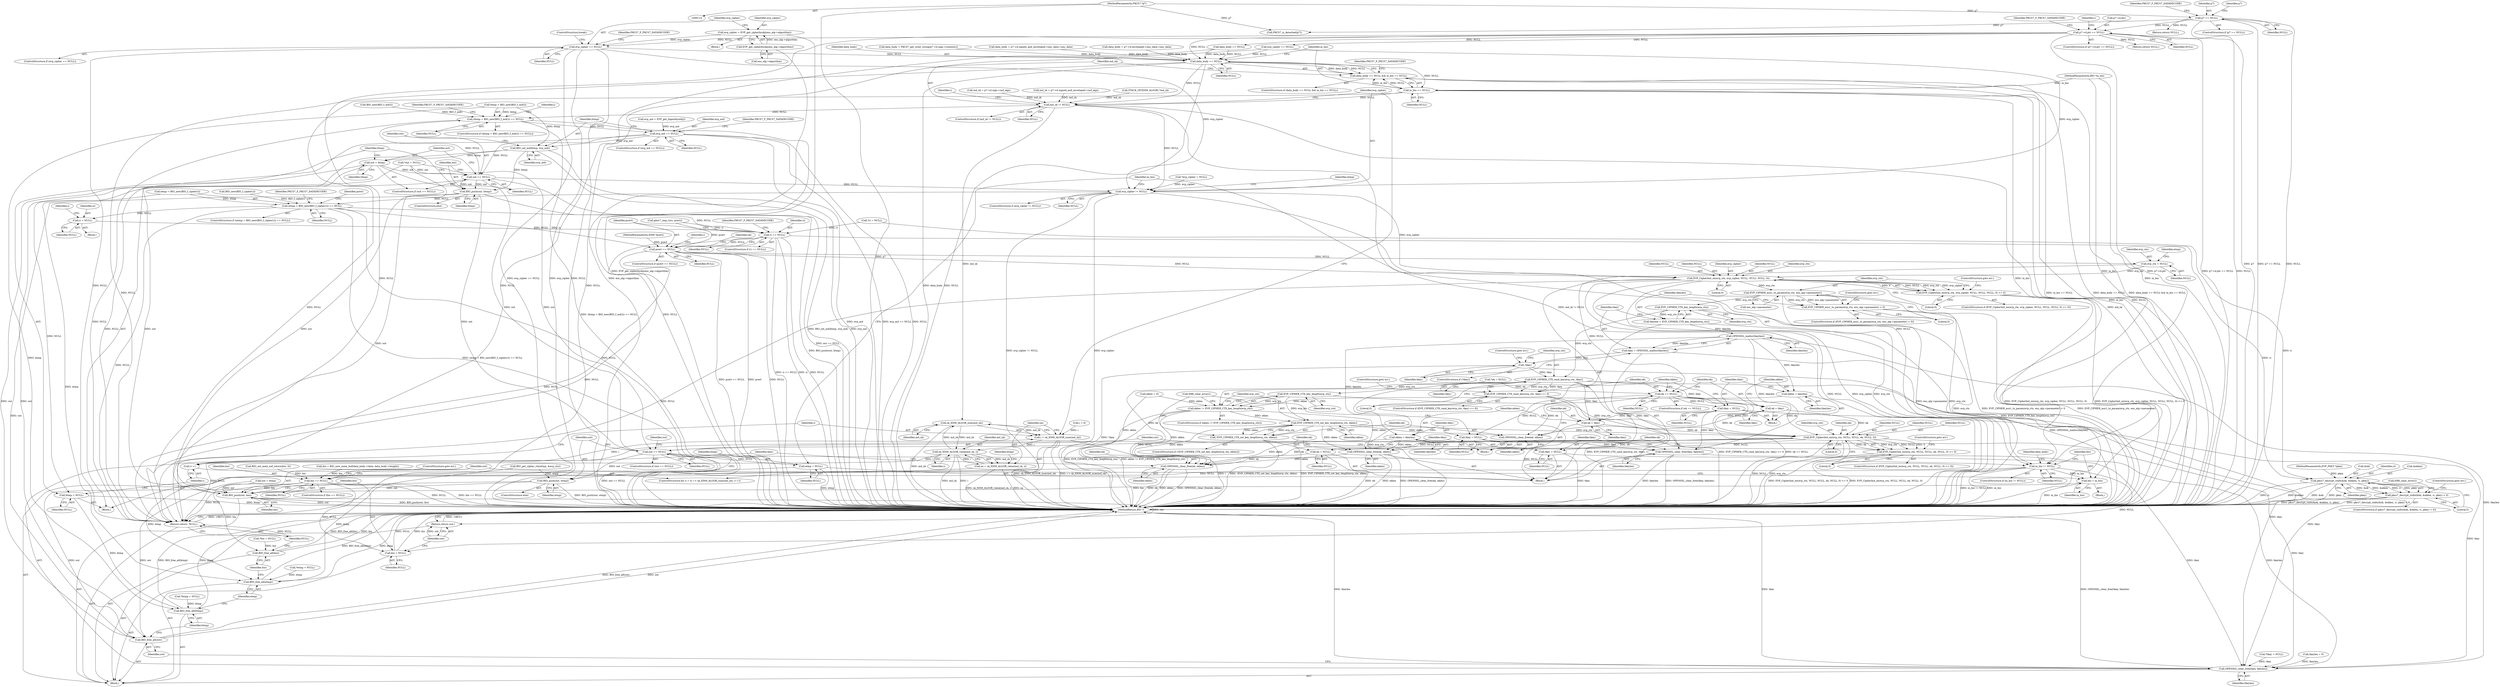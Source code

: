 digraph "0_openssl_59302b600e8d5b77ef144e447bb046fd7ab72686@pointer" {
"1000356" [label="(Call,evp_cipher == NULL)"];
"1000349" [label="(Call,evp_cipher = EVP_get_cipherbyobj(enc_alg->algorithm))"];
"1000351" [label="(Call,EVP_get_cipherbyobj(enc_alg->algorithm))"];
"1000199" [label="(Call,p7->d.ptr == NULL)"];
"1000189" [label="(Call,p7 == NULL)"];
"1000115" [label="(MethodParameterIn,PKCS7 *p7)"];
"1000372" [label="(Call,data_body == NULL)"];
"1000371" [label="(Call,data_body == NULL && in_bio == NULL)"];
"1000375" [label="(Call,in_bio == NULL)"];
"1000384" [label="(Call,md_sk != NULL)"];
"1000394" [label="(Call,sk_X509_ALGOR_num(md_sk))"];
"1000392" [label="(Call,i < sk_X509_ALGOR_num(md_sk))"];
"1000401" [label="(Call,sk_X509_ALGOR_value(md_sk, i))"];
"1000396" [label="(Call,i++)"];
"1000399" [label="(Call,xa = sk_X509_ALGOR_value(md_sk, i))"];
"1000405" [label="(Call,(btmp = BIO_new(BIO_f_md())) == NULL)"];
"1000427" [label="(Call,evp_md == NULL)"];
"1000435" [label="(Call,BIO_set_md(btmp, evp_md))"];
"1000442" [label="(Call,out = btmp)"];
"1000439" [label="(Call,out == NULL)"];
"1000446" [label="(Call,BIO_push(out, btmp))"];
"1000662" [label="(Call,out == NULL)"];
"1000669" [label="(Call,BIO_push(out, etmp))"];
"1000714" [label="(Call,BIO_push(out, bio))"];
"1000720" [label="(Return,return out;)"];
"1000729" [label="(Call,BIO_free_all(out))"];
"1000672" [label="(Call,etmp = NULL)"];
"1000733" [label="(Call,BIO_free_all(etmp))"];
"1000676" [label="(Call,in_bio != NULL)"];
"1000680" [label="(Call,bio = in_bio)"];
"1000710" [label="(Call,bio == NULL)"];
"1000717" [label="(Call,bio = NULL)"];
"1000735" [label="(Call,BIO_free_all(bio))"];
"1000737" [label="(Return,return  NULL;)"];
"1000449" [label="(Call,btmp = NULL)"];
"1000731" [label="(Call,BIO_free_all(btmp))"];
"1000453" [label="(Call,evp_cipher != NULL)"];
"1000458" [label="(Call,(etmp = BIO_new(BIO_f_cipher())) == NULL)"];
"1000494" [label="(Call,ri = NULL)"];
"1000498" [label="(Call,ri == NULL)"];
"1000507" [label="(Call,pcert == NULL)"];
"1000553" [label="(Call,evp_ctx = NULL)"];
"1000562" [label="(Call,EVP_CipherInit_ex(evp_ctx, evp_cipher, NULL, NULL, NULL, 0))"];
"1000561" [label="(Call,EVP_CipherInit_ex(evp_ctx, evp_cipher, NULL, NULL, NULL, 0) <= 0)"];
"1000573" [label="(Call,EVP_CIPHER_asn1_to_param(evp_ctx, enc_alg->parameter))"];
"1000572" [label="(Call,EVP_CIPHER_asn1_to_param(evp_ctx, enc_alg->parameter) < 0)"];
"1000582" [label="(Call,EVP_CIPHER_CTX_key_length(evp_ctx))"];
"1000580" [label="(Call,tkeylen = EVP_CIPHER_CTX_key_length(evp_ctx))"];
"1000586" [label="(Call,OPENSSL_malloc(tkeylen))"];
"1000584" [label="(Call,tkey = OPENSSL_malloc(tkeylen))"];
"1000589" [label="(Call,!tkey)"];
"1000594" [label="(Call,EVP_CIPHER_CTX_rand_key(evp_ctx, tkey))"];
"1000593" [label="(Call,EVP_CIPHER_CTX_rand_key(evp_ctx, tkey) <= 0)"];
"1000604" [label="(Call,ek = tkey)"];
"1000625" [label="(Call,OPENSSL_clear_free(ek, eklen))"];
"1000640" [label="(Call,EVP_CipherInit_ex(evp_ctx, NULL, NULL, ek, NULL, 0))"];
"1000639" [label="(Call,EVP_CipherInit_ex(evp_ctx, NULL, NULL, ek, NULL, 0) <= 0)"];
"1000649" [label="(Call,OPENSSL_clear_free(ek, eklen))"];
"1000723" [label="(Call,OPENSSL_clear_free(ek, eklen))"];
"1000652" [label="(Call,ek = NULL)"];
"1000658" [label="(Call,tkey = NULL)"];
"1000726" [label="(Call,OPENSSL_clear_free(tkey, tkeylen))"];
"1000616" [label="(Call,EVP_CIPHER_CTX_key_length(evp_ctx))"];
"1000614" [label="(Call,eklen != EVP_CIPHER_CTX_key_length(evp_ctx))"];
"1000621" [label="(Call,EVP_CIPHER_CTX_set_key_length(evp_ctx, eklen))"];
"1000620" [label="(Call,!EVP_CIPHER_CTX_set_key_length(evp_ctx, eklen))"];
"1000628" [label="(Call,ek = tkey)"];
"1000655" [label="(Call,OPENSSL_clear_free(tkey, tkeylen))"];
"1000607" [label="(Call,eklen = tkeylen)"];
"1000631" [label="(Call,eklen = tkeylen)"];
"1000600" [label="(Call,ek == NULL)"];
"1000610" [label="(Call,tkey = NULL)"];
"1000634" [label="(Call,tkey = NULL)"];
"1000543" [label="(Call,pkcs7_decrypt_rinfo(&ek, &eklen, ri, pkey))"];
"1000542" [label="(Call,pkcs7_decrypt_rinfo(&ek, &eklen, ri, pkey) < 0)"];
"1000227" [label="(Call,data_body = PKCS7_get_octet_string(p7->d.sign->contents))"];
"1000400" [label="(Identifier,xa)"];
"1000177" [label="(Call,*tkey = NULL)"];
"1000629" [label="(Identifier,ek)"];
"1000438" [label="(ControlStructure,if (out == NULL))"];
"1000385" [label="(Identifier,md_sk)"];
"1000388" [label="(ControlStructure,for (i = 0; i < sk_X509_ALGOR_num(md_sk); i++))"];
"1000660" [label="(Identifier,NULL)"];
"1000657" [label="(Identifier,tkeylen)"];
"1000279" [label="(Call,data_body = p7->d.signed_and_enveloped->enc_data->enc_data)"];
"1000443" [label="(Identifier,out)"];
"1000668" [label="(ControlStructure,else)"];
"1000645" [label="(Identifier,NULL)"];
"1000651" [label="(Identifier,eklen)"];
"1000573" [label="(Call,EVP_CIPHER_asn1_to_param(evp_ctx, enc_alg->parameter))"];
"1000507" [label="(Call,pcert == NULL)"];
"1000600" [label="(Call,ek == NULL)"];
"1000597" [label="(Literal,0)"];
"1000463" [label="(Identifier,NULL)"];
"1000706" [label="(Call,BIO_set_mem_eof_return(bio, 0))"];
"1000118" [label="(MethodParameterIn,X509 *pcert)"];
"1000727" [label="(Identifier,tkey)"];
"1000623" [label="(Identifier,eklen)"];
"1000544" [label="(Call,&ek)"];
"1000406" [label="(Call,btmp = BIO_new(BIO_f_md()))"];
"1000458" [label="(Call,(etmp = BIO_new(BIO_f_cipher())) == NULL)"];
"1000663" [label="(Identifier,out)"];
"1000399" [label="(Call,xa = sk_X509_ALGOR_value(md_sk, i))"];
"1000642" [label="(Identifier,NULL)"];
"1000386" [label="(Identifier,NULL)"];
"1000552" [label="(Call,ERR_clear_error())"];
"1000731" [label="(Call,BIO_free_all(btmp))"];
"1000503" [label="(Identifier,PKCS7_F_PKCS7_DATADECODE)"];
"1000357" [label="(Identifier,evp_cipher)"];
"1000567" [label="(Identifier,NULL)"];
"1000630" [label="(Identifier,tkey)"];
"1000738" [label="(Identifier,NULL)"];
"1000250" [label="(Call,md_sk = p7->d.sign->md_algs)"];
"1000417" [label="(Identifier,j)"];
"1000604" [label="(Call,ek = tkey)"];
"1000442" [label="(Call,out = btmp)"];
"1000127" [label="(Call,*btmp = NULL)"];
"1000609" [label="(Identifier,tkeylen)"];
"1000615" [label="(Identifier,eklen)"];
"1000364" [label="(ControlStructure,break;)"];
"1000739" [label="(MethodReturn,BIO *)"];
"1000710" [label="(Call,bio == NULL)"];
"1000498" [label="(Call,ri == NULL)"];
"1000428" [label="(Identifier,evp_md)"];
"1000213" [label="(Identifier,i)"];
"1000375" [label="(Call,in_bio == NULL)"];
"1000675" [label="(ControlStructure,if (in_bio != NULL))"];
"1000405" [label="(Call,(btmp = BIO_new(BIO_f_md())) == NULL)"];
"1000135" [label="(Call,*bio = NULL)"];
"1000548" [label="(Identifier,ri)"];
"1000432" [label="(Identifier,PKCS7_F_PKCS7_DATADECODE)"];
"1000676" [label="(Call,in_bio != NULL)"];
"1000553" [label="(Call,evp_ctx = NULL)"];
"1000736" [label="(Identifier,bio)"];
"1000371" [label="(Call,data_body == NULL && in_bio == NULL)"];
"1000497" [label="(ControlStructure,if (ri == NULL))"];
"1000624" [label="(Block,)"];
"1000456" [label="(Block,)"];
"1000450" [label="(Identifier,btmp)"];
"1000691" [label="(Call,bio = BIO_new_mem_buf(data_body->data, data_body->length))"];
"1000225" [label="(Block,)"];
"1000308" [label="(Call,evp_cipher == NULL)"];
"1000355" [label="(ControlStructure,if (evp_cipher == NULL))"];
"1000188" [label="(ControlStructure,if (p7 == NULL))"];
"1000426" [label="(ControlStructure,if (evp_md == NULL))"];
"1000664" [label="(Identifier,NULL)"];
"1000404" [label="(ControlStructure,if ((btmp = BIO_new(BIO_f_md())) == NULL))"];
"1000470" [label="(Identifier,pcert)"];
"1000506" [label="(ControlStructure,if (pcert == NULL))"];
"1000131" [label="(Call,*etmp = NULL)"];
"1000270" [label="(Call,md_sk = p7->d.signed_and_enveloped->md_algs)"];
"1000594" [label="(Call,EVP_CIPHER_CTX_rand_key(evp_ctx, tkey))"];
"1000628" [label="(Call,ek = tkey)"];
"1000181" [label="(Call,eklen = 0)"];
"1000199" [label="(Call,p7->d.ptr == NULL)"];
"1000185" [label="(Call,tkeylen = 0)"];
"1000662" [label="(Call,out == NULL)"];
"1000460" [label="(Identifier,etmp)"];
"1000560" [label="(ControlStructure,if (EVP_CipherInit_ex(evp_ctx, evp_cipher, NULL, NULL, NULL, 0) <= 0))"];
"1000570" [label="(ControlStructure,goto err;)"];
"1000361" [label="(Identifier,PKCS7_F_PKCS7_DATADECODE)"];
"1000173" [label="(Call,*ek = NULL)"];
"1000679" [label="(Block,)"];
"1000732" [label="(Identifier,btmp)"];
"1000734" [label="(Identifier,etmp)"];
"1000681" [label="(Identifier,bio)"];
"1000194" [label="(Identifier,PKCS7_F_PKCS7_DATADECODE)"];
"1000496" [label="(Identifier,NULL)"];
"1000564" [label="(Identifier,evp_cipher)"];
"1000669" [label="(Call,BIO_push(out, etmp))"];
"1000596" [label="(Identifier,tkey)"];
"1000649" [label="(Call,OPENSSL_clear_free(ek, eklen))"];
"1000682" [label="(Identifier,in_bio)"];
"1000541" [label="(ControlStructure,if (pkcs7_decrypt_rinfo(&ek, &eklen, ri, pkey) < 0))"];
"1000678" [label="(Identifier,NULL)"];
"1000671" [label="(Identifier,etmp)"];
"1000592" [label="(ControlStructure,if (EVP_CIPHER_CTX_rand_key(evp_ctx, tkey) <= 0))"];
"1000542" [label="(Call,pkcs7_decrypt_rinfo(&ek, &eklen, ri, pkey) < 0)"];
"1000123" [label="(Call,*out = NULL)"];
"1000568" [label="(Literal,0)"];
"1000115" [label="(MethodParameterIn,PKCS7 *p7)"];
"1000513" [label="(Identifier,i)"];
"1000565" [label="(Identifier,NULL)"];
"1000625" [label="(Call,OPENSSL_clear_free(ek, eklen))"];
"1000726" [label="(Call,OPENSSL_clear_free(tkey, tkeylen))"];
"1000119" [label="(Block,)"];
"1000632" [label="(Identifier,eklen)"];
"1000429" [label="(Identifier,NULL)"];
"1000439" [label="(Call,out == NULL)"];
"1000198" [label="(ControlStructure,if (p7->d.ptr == NULL))"];
"1000191" [label="(Identifier,NULL)"];
"1000677" [label="(Identifier,in_bio)"];
"1000595" [label="(Identifier,evp_ctx)"];
"1000157" [label="(Call,STACK_OF(X509_ALGOR) *md_sk)"];
"1000392" [label="(Call,i < sk_X509_ALGOR_num(md_sk))"];
"1000554" [label="(Identifier,evp_ctx)"];
"1000659" [label="(Identifier,tkey)"];
"1000410" [label="(Identifier,NULL)"];
"1000500" [label="(Identifier,NULL)"];
"1000588" [label="(ControlStructure,if (!tkey))"];
"1000715" [label="(Identifier,out)"];
"1000550" [label="(Literal,0)"];
"1000672" [label="(Call,etmp = NULL)"];
"1000117" [label="(MethodParameterIn,BIO *in_bio)"];
"1000571" [label="(ControlStructure,if (EVP_CIPHER_asn1_to_param(evp_ctx, enc_alg->parameter) < 0))"];
"1000189" [label="(Call,p7 == NULL)"];
"1000376" [label="(Identifier,in_bio)"];
"1000555" [label="(Identifier,NULL)"];
"1000384" [label="(Call,md_sk != NULL)"];
"1000579" [label="(ControlStructure,goto err;)"];
"1000721" [label="(Identifier,out)"];
"1000352" [label="(Call,enc_alg->algorithm)"];
"1000242" [label="(Call,data_body == NULL)"];
"1000446" [label="(Call,BIO_push(out, btmp))"];
"1000733" [label="(Call,BIO_free_all(etmp))"];
"1000437" [label="(Identifier,evp_md)"];
"1000635" [label="(Identifier,tkey)"];
"1000350" [label="(Identifier,evp_cipher)"];
"1000656" [label="(Identifier,tkey)"];
"1000713" [label="(ControlStructure,goto err;)"];
"1000543" [label="(Call,pkcs7_decrypt_rinfo(&ek, &eklen, ri, pkey))"];
"1000396" [label="(Call,i++)"];
"1000561" [label="(Call,EVP_CipherInit_ex(evp_ctx, evp_cipher, NULL, NULL, NULL, 0) <= 0)"];
"1000448" [label="(Identifier,btmp)"];
"1000549" [label="(Identifier,pkey)"];
"1000427" [label="(Call,evp_md == NULL)"];
"1000393" [label="(Identifier,i)"];
"1000444" [label="(Identifier,btmp)"];
"1000451" [label="(Identifier,NULL)"];
"1000586" [label="(Call,OPENSSL_malloc(tkeylen))"];
"1000643" [label="(Identifier,NULL)"];
"1000582" [label="(Call,EVP_CIPHER_CTX_key_length(evp_ctx))"];
"1000634" [label="(Call,tkey = NULL)"];
"1000655" [label="(Call,OPENSSL_clear_free(tkey, tkeylen))"];
"1000459" [label="(Call,etmp = BIO_new(BIO_f_cipher()))"];
"1000169" [label="(Call,*ri = NULL)"];
"1000737" [label="(Return,return  NULL;)"];
"1000190" [label="(Identifier,p7)"];
"1000718" [label="(Identifier,bio)"];
"1000452" [label="(ControlStructure,if (evp_cipher != NULL))"];
"1000440" [label="(Identifier,out)"];
"1000613" [label="(ControlStructure,if (eklen != EVP_CIPHER_CTX_key_length(evp_ctx)))"];
"1000455" [label="(Identifier,NULL)"];
"1000636" [label="(Identifier,NULL)"];
"1000709" [label="(ControlStructure,if (bio == NULL))"];
"1000461" [label="(Call,BIO_new(BIO_f_cipher()))"];
"1000719" [label="(Identifier,NULL)"];
"1000499" [label="(Identifier,ri)"];
"1000585" [label="(Identifier,tkey)"];
"1000626" [label="(Identifier,ek)"];
"1000641" [label="(Identifier,evp_ctx)"];
"1000200" [label="(Call,p7->d.ptr)"];
"1000627" [label="(Identifier,eklen)"];
"1000435" [label="(Call,BIO_set_md(btmp, evp_md))"];
"1000383" [label="(ControlStructure,if (md_sk != NULL))"];
"1000730" [label="(Identifier,out)"];
"1000711" [label="(Identifier,bio)"];
"1000583" [label="(Identifier,evp_ctx)"];
"1000728" [label="(Identifier,tkeylen)"];
"1000380" [label="(Identifier,PKCS7_F_PKCS7_DATADECODE)"];
"1000569" [label="(Literal,0)"];
"1000638" [label="(ControlStructure,if (EVP_CipherInit_ex(evp_ctx, NULL, NULL, ek, NULL, 0) <= 0))"];
"1000557" [label="(Identifier,etmp)"];
"1000447" [label="(Identifier,out)"];
"1000612" [label="(Identifier,NULL)"];
"1000644" [label="(Identifier,ek)"];
"1000377" [label="(Identifier,NULL)"];
"1000647" [label="(Literal,0)"];
"1000441" [label="(Identifier,NULL)"];
"1000240" [label="(Call,PKCS7_is_detached(p7))"];
"1000606" [label="(Identifier,tkey)"];
"1000620" [label="(Call,!EVP_CIPHER_CTX_set_key_length(evp_ctx, eklen))"];
"1000587" [label="(Identifier,tkeylen)"];
"1000374" [label="(Identifier,NULL)"];
"1000666" [label="(Identifier,out)"];
"1000658" [label="(Call,tkey = NULL)"];
"1000407" [label="(Identifier,btmp)"];
"1000614" [label="(Call,eklen != EVP_CIPHER_CTX_key_length(evp_ctx))"];
"1000546" [label="(Call,&eklen)"];
"1000351" [label="(Call,EVP_get_cipherbyobj(enc_alg->algorithm))"];
"1000650" [label="(Identifier,ek)"];
"1000619" [label="(ControlStructure,if (!EVP_CIPHER_CTX_set_key_length(evp_ctx, eklen)))"];
"1000639" [label="(Call,EVP_CipherInit_ex(evp_ctx, NULL, NULL, ek, NULL, 0) <= 0)"];
"1000494" [label="(Call,ri = NULL)"];
"1000490" [label="(Call,pkcs7_cmp_ri(ri, pcert))"];
"1000654" [label="(Identifier,NULL)"];
"1000196" [label="(Return,return NULL;)"];
"1000607" [label="(Call,eklen = tkeylen)"];
"1000349" [label="(Call,evp_cipher = EVP_get_cipherbyobj(enc_alg->algorithm))"];
"1000661" [label="(ControlStructure,if (out == NULL))"];
"1000445" [label="(ControlStructure,else)"];
"1000545" [label="(Identifier,ek)"];
"1000665" [label="(Call,out = etmp)"];
"1000574" [label="(Identifier,evp_ctx)"];
"1000617" [label="(Identifier,evp_ctx)"];
"1000401" [label="(Call,sk_X509_ALGOR_value(md_sk, i))"];
"1000495" [label="(Identifier,ri)"];
"1000572" [label="(Call,EVP_CIPHER_asn1_to_param(evp_ctx, enc_alg->parameter) < 0)"];
"1000725" [label="(Identifier,eklen)"];
"1000633" [label="(Identifier,tkeylen)"];
"1000394" [label="(Call,sk_X509_ALGOR_num(md_sk))"];
"1000562" [label="(Call,EVP_CipherInit_ex(evp_ctx, evp_cipher, NULL, NULL, NULL, 0))"];
"1000563" [label="(Identifier,evp_ctx)"];
"1000602" [label="(Identifier,NULL)"];
"1000449" [label="(Call,btmp = NULL)"];
"1000590" [label="(Identifier,tkey)"];
"1000591" [label="(ControlStructure,goto err;)"];
"1000603" [label="(Block,)"];
"1000605" [label="(Identifier,ek)"];
"1000338" [label="(Call,data_body = p7->d.enveloped->enc_data->enc_data)"];
"1000580" [label="(Call,tkeylen = EVP_CIPHER_CTX_key_length(evp_ctx))"];
"1000610" [label="(Call,tkey = NULL)"];
"1000646" [label="(Literal,0)"];
"1000653" [label="(Identifier,ek)"];
"1000575" [label="(Call,enc_alg->parameter)"];
"1000598" [label="(ControlStructure,goto err;)"];
"1000599" [label="(ControlStructure,if (ek == NULL))"];
"1000372" [label="(Call,data_body == NULL)"];
"1000670" [label="(Identifier,out)"];
"1000589" [label="(Call,!tkey)"];
"1000584" [label="(Call,tkey = OPENSSL_malloc(tkeylen))"];
"1000454" [label="(Identifier,evp_cipher)"];
"1000436" [label="(Identifier,btmp)"];
"1000389" [label="(Call,i = 0)"];
"1000608" [label="(Identifier,eklen)"];
"1000210" [label="(Return,return NULL;)"];
"1000724" [label="(Identifier,ek)"];
"1000509" [label="(Identifier,NULL)"];
"1000390" [label="(Identifier,i)"];
"1000581" [label="(Identifier,tkeylen)"];
"1000714" [label="(Call,BIO_push(out, bio))"];
"1000648" [label="(ControlStructure,goto err;)"];
"1000712" [label="(Identifier,NULL)"];
"1000723" [label="(Call,OPENSSL_clear_free(ek, eklen))"];
"1000640" [label="(Call,EVP_CipherInit_ex(evp_ctx, NULL, NULL, ek, NULL, 0))"];
"1000578" [label="(Literal,0)"];
"1000622" [label="(Identifier,evp_ctx)"];
"1000508" [label="(Identifier,pcert)"];
"1000453" [label="(Call,evp_cipher != NULL)"];
"1000145" [label="(Call,*evp_cipher = NULL)"];
"1000408" [label="(Call,BIO_new(BIO_f_md()))"];
"1000395" [label="(Identifier,md_sk)"];
"1000397" [label="(Identifier,i)"];
"1000457" [label="(ControlStructure,if ((etmp = BIO_new(BIO_f_cipher())) == NULL))"];
"1000205" [label="(Identifier,NULL)"];
"1000402" [label="(Identifier,md_sk)"];
"1000601" [label="(Identifier,ek)"];
"1000680" [label="(Call,bio = in_bio)"];
"1000735" [label="(Call,BIO_free_all(bio))"];
"1000566" [label="(Identifier,NULL)"];
"1000621" [label="(Call,EVP_CIPHER_CTX_set_key_length(evp_ctx, eklen))"];
"1000466" [label="(Identifier,PKCS7_F_PKCS7_DATADECODE)"];
"1000674" [label="(Identifier,NULL)"];
"1000370" [label="(ControlStructure,if (data_body == NULL && in_bio == NULL))"];
"1000593" [label="(Call,EVP_CIPHER_CTX_rand_key(evp_ctx, tkey) <= 0)"];
"1000413" [label="(Identifier,PKCS7_F_PKCS7_DATADECODE)"];
"1000611" [label="(Identifier,tkey)"];
"1000716" [label="(Identifier,bio)"];
"1000356" [label="(Call,evp_cipher == NULL)"];
"1000358" [label="(Identifier,NULL)"];
"1000717" [label="(Call,bio = NULL)"];
"1000616" [label="(Call,EVP_CIPHER_CTX_key_length(evp_ctx))"];
"1000373" [label="(Identifier,data_body)"];
"1000482" [label="(Block,)"];
"1000551" [label="(ControlStructure,goto err;)"];
"1000116" [label="(MethodParameterIn,EVP_PKEY *pkey)"];
"1000556" [label="(Call,BIO_get_cipher_ctx(etmp, &evp_ctx))"];
"1000631" [label="(Call,eklen = tkeylen)"];
"1000398" [label="(Block,)"];
"1000720" [label="(Return,return out;)"];
"1000422" [label="(Call,evp_md = EVP_get_digestbynid(j))"];
"1000208" [label="(Identifier,PKCS7_F_PKCS7_DATADECODE)"];
"1000673" [label="(Identifier,etmp)"];
"1000688" [label="(Identifier,data_body)"];
"1000202" [label="(Identifier,p7)"];
"1000481" [label="(Identifier,i)"];
"1000637" [label="(Call,ERR_clear_error())"];
"1000652" [label="(Call,ek = NULL)"];
"1000403" [label="(Identifier,i)"];
"1000729" [label="(Call,BIO_free_all(out))"];
"1000356" -> "1000355"  [label="AST: "];
"1000356" -> "1000358"  [label="CFG: "];
"1000357" -> "1000356"  [label="AST: "];
"1000358" -> "1000356"  [label="AST: "];
"1000361" -> "1000356"  [label="CFG: "];
"1000364" -> "1000356"  [label="CFG: "];
"1000356" -> "1000739"  [label="DDG: evp_cipher == NULL"];
"1000356" -> "1000739"  [label="DDG: evp_cipher"];
"1000356" -> "1000739"  [label="DDG: NULL"];
"1000349" -> "1000356"  [label="DDG: evp_cipher"];
"1000199" -> "1000356"  [label="DDG: NULL"];
"1000356" -> "1000372"  [label="DDG: NULL"];
"1000356" -> "1000453"  [label="DDG: evp_cipher"];
"1000356" -> "1000737"  [label="DDG: NULL"];
"1000349" -> "1000225"  [label="AST: "];
"1000349" -> "1000351"  [label="CFG: "];
"1000350" -> "1000349"  [label="AST: "];
"1000351" -> "1000349"  [label="AST: "];
"1000357" -> "1000349"  [label="CFG: "];
"1000349" -> "1000739"  [label="DDG: EVP_get_cipherbyobj(enc_alg->algorithm)"];
"1000351" -> "1000349"  [label="DDG: enc_alg->algorithm"];
"1000351" -> "1000352"  [label="CFG: "];
"1000352" -> "1000351"  [label="AST: "];
"1000351" -> "1000739"  [label="DDG: enc_alg->algorithm"];
"1000199" -> "1000198"  [label="AST: "];
"1000199" -> "1000205"  [label="CFG: "];
"1000200" -> "1000199"  [label="AST: "];
"1000205" -> "1000199"  [label="AST: "];
"1000208" -> "1000199"  [label="CFG: "];
"1000213" -> "1000199"  [label="CFG: "];
"1000199" -> "1000739"  [label="DDG: p7->d.ptr"];
"1000199" -> "1000739"  [label="DDG: p7->d.ptr == NULL"];
"1000199" -> "1000739"  [label="DDG: NULL"];
"1000189" -> "1000199"  [label="DDG: NULL"];
"1000199" -> "1000210"  [label="DDG: NULL"];
"1000199" -> "1000242"  [label="DDG: NULL"];
"1000199" -> "1000308"  [label="DDG: NULL"];
"1000199" -> "1000372"  [label="DDG: NULL"];
"1000199" -> "1000737"  [label="DDG: NULL"];
"1000189" -> "1000188"  [label="AST: "];
"1000189" -> "1000191"  [label="CFG: "];
"1000190" -> "1000189"  [label="AST: "];
"1000191" -> "1000189"  [label="AST: "];
"1000194" -> "1000189"  [label="CFG: "];
"1000202" -> "1000189"  [label="CFG: "];
"1000189" -> "1000739"  [label="DDG: p7"];
"1000189" -> "1000739"  [label="DDG: p7 == NULL"];
"1000189" -> "1000739"  [label="DDG: NULL"];
"1000115" -> "1000189"  [label="DDG: p7"];
"1000189" -> "1000196"  [label="DDG: NULL"];
"1000189" -> "1000240"  [label="DDG: p7"];
"1000115" -> "1000114"  [label="AST: "];
"1000115" -> "1000739"  [label="DDG: p7"];
"1000115" -> "1000240"  [label="DDG: p7"];
"1000372" -> "1000371"  [label="AST: "];
"1000372" -> "1000374"  [label="CFG: "];
"1000373" -> "1000372"  [label="AST: "];
"1000374" -> "1000372"  [label="AST: "];
"1000376" -> "1000372"  [label="CFG: "];
"1000371" -> "1000372"  [label="CFG: "];
"1000372" -> "1000739"  [label="DDG: data_body"];
"1000372" -> "1000739"  [label="DDG: NULL"];
"1000372" -> "1000371"  [label="DDG: data_body"];
"1000372" -> "1000371"  [label="DDG: NULL"];
"1000338" -> "1000372"  [label="DDG: data_body"];
"1000279" -> "1000372"  [label="DDG: data_body"];
"1000227" -> "1000372"  [label="DDG: data_body"];
"1000242" -> "1000372"  [label="DDG: data_body"];
"1000242" -> "1000372"  [label="DDG: NULL"];
"1000308" -> "1000372"  [label="DDG: NULL"];
"1000372" -> "1000375"  [label="DDG: NULL"];
"1000372" -> "1000384"  [label="DDG: NULL"];
"1000372" -> "1000737"  [label="DDG: NULL"];
"1000371" -> "1000370"  [label="AST: "];
"1000371" -> "1000375"  [label="CFG: "];
"1000375" -> "1000371"  [label="AST: "];
"1000380" -> "1000371"  [label="CFG: "];
"1000385" -> "1000371"  [label="CFG: "];
"1000371" -> "1000739"  [label="DDG: in_bio == NULL"];
"1000371" -> "1000739"  [label="DDG: data_body == NULL"];
"1000371" -> "1000739"  [label="DDG: data_body == NULL && in_bio == NULL"];
"1000375" -> "1000371"  [label="DDG: in_bio"];
"1000375" -> "1000371"  [label="DDG: NULL"];
"1000375" -> "1000377"  [label="CFG: "];
"1000376" -> "1000375"  [label="AST: "];
"1000377" -> "1000375"  [label="AST: "];
"1000375" -> "1000739"  [label="DDG: in_bio"];
"1000375" -> "1000739"  [label="DDG: NULL"];
"1000117" -> "1000375"  [label="DDG: in_bio"];
"1000375" -> "1000384"  [label="DDG: NULL"];
"1000375" -> "1000676"  [label="DDG: in_bio"];
"1000375" -> "1000737"  [label="DDG: NULL"];
"1000384" -> "1000383"  [label="AST: "];
"1000384" -> "1000386"  [label="CFG: "];
"1000385" -> "1000384"  [label="AST: "];
"1000386" -> "1000384"  [label="AST: "];
"1000390" -> "1000384"  [label="CFG: "];
"1000454" -> "1000384"  [label="CFG: "];
"1000384" -> "1000739"  [label="DDG: md_sk != NULL"];
"1000384" -> "1000739"  [label="DDG: md_sk"];
"1000250" -> "1000384"  [label="DDG: md_sk"];
"1000157" -> "1000384"  [label="DDG: md_sk"];
"1000270" -> "1000384"  [label="DDG: md_sk"];
"1000384" -> "1000394"  [label="DDG: md_sk"];
"1000384" -> "1000405"  [label="DDG: NULL"];
"1000384" -> "1000453"  [label="DDG: NULL"];
"1000394" -> "1000392"  [label="AST: "];
"1000394" -> "1000395"  [label="CFG: "];
"1000395" -> "1000394"  [label="AST: "];
"1000392" -> "1000394"  [label="CFG: "];
"1000394" -> "1000739"  [label="DDG: md_sk"];
"1000394" -> "1000392"  [label="DDG: md_sk"];
"1000401" -> "1000394"  [label="DDG: md_sk"];
"1000394" -> "1000401"  [label="DDG: md_sk"];
"1000392" -> "1000388"  [label="AST: "];
"1000393" -> "1000392"  [label="AST: "];
"1000400" -> "1000392"  [label="CFG: "];
"1000454" -> "1000392"  [label="CFG: "];
"1000392" -> "1000739"  [label="DDG: sk_X509_ALGOR_num(md_sk)"];
"1000392" -> "1000739"  [label="DDG: i < sk_X509_ALGOR_num(md_sk)"];
"1000392" -> "1000739"  [label="DDG: i"];
"1000396" -> "1000392"  [label="DDG: i"];
"1000389" -> "1000392"  [label="DDG: i"];
"1000392" -> "1000401"  [label="DDG: i"];
"1000401" -> "1000399"  [label="AST: "];
"1000401" -> "1000403"  [label="CFG: "];
"1000402" -> "1000401"  [label="AST: "];
"1000403" -> "1000401"  [label="AST: "];
"1000399" -> "1000401"  [label="CFG: "];
"1000401" -> "1000739"  [label="DDG: md_sk"];
"1000401" -> "1000739"  [label="DDG: i"];
"1000401" -> "1000396"  [label="DDG: i"];
"1000401" -> "1000399"  [label="DDG: md_sk"];
"1000401" -> "1000399"  [label="DDG: i"];
"1000396" -> "1000388"  [label="AST: "];
"1000396" -> "1000397"  [label="CFG: "];
"1000397" -> "1000396"  [label="AST: "];
"1000393" -> "1000396"  [label="CFG: "];
"1000399" -> "1000398"  [label="AST: "];
"1000400" -> "1000399"  [label="AST: "];
"1000407" -> "1000399"  [label="CFG: "];
"1000399" -> "1000739"  [label="DDG: sk_X509_ALGOR_value(md_sk, i)"];
"1000399" -> "1000739"  [label="DDG: xa"];
"1000405" -> "1000404"  [label="AST: "];
"1000405" -> "1000410"  [label="CFG: "];
"1000406" -> "1000405"  [label="AST: "];
"1000410" -> "1000405"  [label="AST: "];
"1000413" -> "1000405"  [label="CFG: "];
"1000417" -> "1000405"  [label="CFG: "];
"1000405" -> "1000739"  [label="DDG: (btmp = BIO_new(BIO_f_md())) == NULL"];
"1000405" -> "1000739"  [label="DDG: NULL"];
"1000406" -> "1000405"  [label="DDG: btmp"];
"1000408" -> "1000405"  [label="DDG: BIO_f_md()"];
"1000439" -> "1000405"  [label="DDG: NULL"];
"1000405" -> "1000427"  [label="DDG: NULL"];
"1000405" -> "1000737"  [label="DDG: NULL"];
"1000427" -> "1000426"  [label="AST: "];
"1000427" -> "1000429"  [label="CFG: "];
"1000428" -> "1000427"  [label="AST: "];
"1000429" -> "1000427"  [label="AST: "];
"1000432" -> "1000427"  [label="CFG: "];
"1000436" -> "1000427"  [label="CFG: "];
"1000427" -> "1000739"  [label="DDG: evp_md"];
"1000427" -> "1000739"  [label="DDG: evp_md == NULL"];
"1000427" -> "1000739"  [label="DDG: NULL"];
"1000422" -> "1000427"  [label="DDG: evp_md"];
"1000427" -> "1000435"  [label="DDG: evp_md"];
"1000427" -> "1000439"  [label="DDG: NULL"];
"1000427" -> "1000737"  [label="DDG: NULL"];
"1000435" -> "1000398"  [label="AST: "];
"1000435" -> "1000437"  [label="CFG: "];
"1000436" -> "1000435"  [label="AST: "];
"1000437" -> "1000435"  [label="AST: "];
"1000440" -> "1000435"  [label="CFG: "];
"1000435" -> "1000739"  [label="DDG: evp_md"];
"1000435" -> "1000739"  [label="DDG: BIO_set_md(btmp, evp_md)"];
"1000406" -> "1000435"  [label="DDG: btmp"];
"1000435" -> "1000442"  [label="DDG: btmp"];
"1000435" -> "1000446"  [label="DDG: btmp"];
"1000442" -> "1000438"  [label="AST: "];
"1000442" -> "1000444"  [label="CFG: "];
"1000443" -> "1000442"  [label="AST: "];
"1000444" -> "1000442"  [label="AST: "];
"1000450" -> "1000442"  [label="CFG: "];
"1000442" -> "1000439"  [label="DDG: out"];
"1000442" -> "1000662"  [label="DDG: out"];
"1000442" -> "1000714"  [label="DDG: out"];
"1000442" -> "1000729"  [label="DDG: out"];
"1000439" -> "1000438"  [label="AST: "];
"1000439" -> "1000441"  [label="CFG: "];
"1000440" -> "1000439"  [label="AST: "];
"1000441" -> "1000439"  [label="AST: "];
"1000443" -> "1000439"  [label="CFG: "];
"1000447" -> "1000439"  [label="CFG: "];
"1000439" -> "1000739"  [label="DDG: out == NULL"];
"1000446" -> "1000439"  [label="DDG: out"];
"1000123" -> "1000439"  [label="DDG: out"];
"1000439" -> "1000446"  [label="DDG: out"];
"1000439" -> "1000449"  [label="DDG: NULL"];
"1000439" -> "1000453"  [label="DDG: NULL"];
"1000446" -> "1000445"  [label="AST: "];
"1000446" -> "1000448"  [label="CFG: "];
"1000447" -> "1000446"  [label="AST: "];
"1000448" -> "1000446"  [label="AST: "];
"1000450" -> "1000446"  [label="CFG: "];
"1000446" -> "1000739"  [label="DDG: BIO_push(out, btmp)"];
"1000446" -> "1000662"  [label="DDG: out"];
"1000446" -> "1000714"  [label="DDG: out"];
"1000446" -> "1000729"  [label="DDG: out"];
"1000662" -> "1000661"  [label="AST: "];
"1000662" -> "1000664"  [label="CFG: "];
"1000663" -> "1000662"  [label="AST: "];
"1000664" -> "1000662"  [label="AST: "];
"1000666" -> "1000662"  [label="CFG: "];
"1000670" -> "1000662"  [label="CFG: "];
"1000662" -> "1000739"  [label="DDG: out == NULL"];
"1000123" -> "1000662"  [label="DDG: out"];
"1000640" -> "1000662"  [label="DDG: NULL"];
"1000662" -> "1000669"  [label="DDG: out"];
"1000662" -> "1000672"  [label="DDG: NULL"];
"1000662" -> "1000676"  [label="DDG: NULL"];
"1000669" -> "1000668"  [label="AST: "];
"1000669" -> "1000671"  [label="CFG: "];
"1000670" -> "1000669"  [label="AST: "];
"1000671" -> "1000669"  [label="AST: "];
"1000673" -> "1000669"  [label="CFG: "];
"1000669" -> "1000739"  [label="DDG: BIO_push(out, etmp)"];
"1000556" -> "1000669"  [label="DDG: etmp"];
"1000669" -> "1000714"  [label="DDG: out"];
"1000669" -> "1000729"  [label="DDG: out"];
"1000714" -> "1000119"  [label="AST: "];
"1000714" -> "1000716"  [label="CFG: "];
"1000715" -> "1000714"  [label="AST: "];
"1000716" -> "1000714"  [label="AST: "];
"1000718" -> "1000714"  [label="CFG: "];
"1000714" -> "1000739"  [label="DDG: BIO_push(out, bio)"];
"1000714" -> "1000739"  [label="DDG: out"];
"1000665" -> "1000714"  [label="DDG: out"];
"1000123" -> "1000714"  [label="DDG: out"];
"1000680" -> "1000714"  [label="DDG: bio"];
"1000710" -> "1000714"  [label="DDG: bio"];
"1000714" -> "1000720"  [label="DDG: out"];
"1000720" -> "1000119"  [label="AST: "];
"1000720" -> "1000721"  [label="CFG: "];
"1000721" -> "1000720"  [label="AST: "];
"1000739" -> "1000720"  [label="CFG: "];
"1000720" -> "1000739"  [label="DDG: <RET>"];
"1000721" -> "1000720"  [label="DDG: out"];
"1000729" -> "1000119"  [label="AST: "];
"1000729" -> "1000730"  [label="CFG: "];
"1000730" -> "1000729"  [label="AST: "];
"1000732" -> "1000729"  [label="CFG: "];
"1000729" -> "1000739"  [label="DDG: out"];
"1000729" -> "1000739"  [label="DDG: BIO_free_all(out)"];
"1000665" -> "1000729"  [label="DDG: out"];
"1000123" -> "1000729"  [label="DDG: out"];
"1000672" -> "1000456"  [label="AST: "];
"1000672" -> "1000674"  [label="CFG: "];
"1000673" -> "1000672"  [label="AST: "];
"1000674" -> "1000672"  [label="AST: "];
"1000677" -> "1000672"  [label="CFG: "];
"1000672" -> "1000739"  [label="DDG: etmp"];
"1000672" -> "1000733"  [label="DDG: etmp"];
"1000733" -> "1000119"  [label="AST: "];
"1000733" -> "1000734"  [label="CFG: "];
"1000734" -> "1000733"  [label="AST: "];
"1000736" -> "1000733"  [label="CFG: "];
"1000733" -> "1000739"  [label="DDG: etmp"];
"1000733" -> "1000739"  [label="DDG: BIO_free_all(etmp)"];
"1000459" -> "1000733"  [label="DDG: etmp"];
"1000556" -> "1000733"  [label="DDG: etmp"];
"1000131" -> "1000733"  [label="DDG: etmp"];
"1000676" -> "1000675"  [label="AST: "];
"1000676" -> "1000678"  [label="CFG: "];
"1000677" -> "1000676"  [label="AST: "];
"1000678" -> "1000676"  [label="AST: "];
"1000681" -> "1000676"  [label="CFG: "];
"1000688" -> "1000676"  [label="CFG: "];
"1000676" -> "1000739"  [label="DDG: in_bio != NULL"];
"1000676" -> "1000739"  [label="DDG: in_bio"];
"1000117" -> "1000676"  [label="DDG: in_bio"];
"1000453" -> "1000676"  [label="DDG: NULL"];
"1000676" -> "1000680"  [label="DDG: in_bio"];
"1000676" -> "1000710"  [label="DDG: NULL"];
"1000676" -> "1000717"  [label="DDG: NULL"];
"1000680" -> "1000679"  [label="AST: "];
"1000680" -> "1000682"  [label="CFG: "];
"1000681" -> "1000680"  [label="AST: "];
"1000682" -> "1000680"  [label="AST: "];
"1000715" -> "1000680"  [label="CFG: "];
"1000680" -> "1000739"  [label="DDG: in_bio"];
"1000117" -> "1000680"  [label="DDG: in_bio"];
"1000710" -> "1000709"  [label="AST: "];
"1000710" -> "1000712"  [label="CFG: "];
"1000711" -> "1000710"  [label="AST: "];
"1000712" -> "1000710"  [label="AST: "];
"1000713" -> "1000710"  [label="CFG: "];
"1000715" -> "1000710"  [label="CFG: "];
"1000710" -> "1000739"  [label="DDG: NULL"];
"1000710" -> "1000739"  [label="DDG: bio == NULL"];
"1000706" -> "1000710"  [label="DDG: bio"];
"1000691" -> "1000710"  [label="DDG: bio"];
"1000710" -> "1000717"  [label="DDG: NULL"];
"1000710" -> "1000735"  [label="DDG: bio"];
"1000710" -> "1000737"  [label="DDG: NULL"];
"1000717" -> "1000119"  [label="AST: "];
"1000717" -> "1000719"  [label="CFG: "];
"1000718" -> "1000717"  [label="AST: "];
"1000719" -> "1000717"  [label="AST: "];
"1000721" -> "1000717"  [label="CFG: "];
"1000717" -> "1000739"  [label="DDG: NULL"];
"1000717" -> "1000739"  [label="DDG: bio"];
"1000735" -> "1000119"  [label="AST: "];
"1000735" -> "1000736"  [label="CFG: "];
"1000736" -> "1000735"  [label="AST: "];
"1000738" -> "1000735"  [label="CFG: "];
"1000735" -> "1000739"  [label="DDG: BIO_free_all(bio)"];
"1000735" -> "1000739"  [label="DDG: bio"];
"1000135" -> "1000735"  [label="DDG: bio"];
"1000737" -> "1000119"  [label="AST: "];
"1000737" -> "1000738"  [label="CFG: "];
"1000738" -> "1000737"  [label="AST: "];
"1000739" -> "1000737"  [label="CFG: "];
"1000737" -> "1000739"  [label="DDG: <RET>"];
"1000738" -> "1000737"  [label="DDG: NULL"];
"1000562" -> "1000737"  [label="DDG: NULL"];
"1000458" -> "1000737"  [label="DDG: NULL"];
"1000498" -> "1000737"  [label="DDG: NULL"];
"1000640" -> "1000737"  [label="DDG: NULL"];
"1000308" -> "1000737"  [label="DDG: NULL"];
"1000507" -> "1000737"  [label="DDG: NULL"];
"1000242" -> "1000737"  [label="DDG: NULL"];
"1000449" -> "1000398"  [label="AST: "];
"1000449" -> "1000451"  [label="CFG: "];
"1000450" -> "1000449"  [label="AST: "];
"1000451" -> "1000449"  [label="AST: "];
"1000397" -> "1000449"  [label="CFG: "];
"1000449" -> "1000739"  [label="DDG: btmp"];
"1000449" -> "1000731"  [label="DDG: btmp"];
"1000731" -> "1000119"  [label="AST: "];
"1000731" -> "1000732"  [label="CFG: "];
"1000732" -> "1000731"  [label="AST: "];
"1000734" -> "1000731"  [label="CFG: "];
"1000731" -> "1000739"  [label="DDG: BIO_free_all(btmp)"];
"1000731" -> "1000739"  [label="DDG: btmp"];
"1000406" -> "1000731"  [label="DDG: btmp"];
"1000127" -> "1000731"  [label="DDG: btmp"];
"1000453" -> "1000452"  [label="AST: "];
"1000453" -> "1000455"  [label="CFG: "];
"1000454" -> "1000453"  [label="AST: "];
"1000455" -> "1000453"  [label="AST: "];
"1000460" -> "1000453"  [label="CFG: "];
"1000677" -> "1000453"  [label="CFG: "];
"1000453" -> "1000739"  [label="DDG: evp_cipher != NULL"];
"1000453" -> "1000739"  [label="DDG: evp_cipher"];
"1000308" -> "1000453"  [label="DDG: evp_cipher"];
"1000145" -> "1000453"  [label="DDG: evp_cipher"];
"1000453" -> "1000458"  [label="DDG: NULL"];
"1000453" -> "1000562"  [label="DDG: evp_cipher"];
"1000458" -> "1000457"  [label="AST: "];
"1000458" -> "1000463"  [label="CFG: "];
"1000459" -> "1000458"  [label="AST: "];
"1000463" -> "1000458"  [label="AST: "];
"1000466" -> "1000458"  [label="CFG: "];
"1000470" -> "1000458"  [label="CFG: "];
"1000458" -> "1000739"  [label="DDG: NULL"];
"1000458" -> "1000739"  [label="DDG: (etmp = BIO_new(BIO_f_cipher())) == NULL"];
"1000459" -> "1000458"  [label="DDG: etmp"];
"1000461" -> "1000458"  [label="DDG: BIO_f_cipher()"];
"1000458" -> "1000494"  [label="DDG: NULL"];
"1000458" -> "1000498"  [label="DDG: NULL"];
"1000458" -> "1000507"  [label="DDG: NULL"];
"1000494" -> "1000482"  [label="AST: "];
"1000494" -> "1000496"  [label="CFG: "];
"1000495" -> "1000494"  [label="AST: "];
"1000496" -> "1000494"  [label="AST: "];
"1000481" -> "1000494"  [label="CFG: "];
"1000494" -> "1000498"  [label="DDG: ri"];
"1000498" -> "1000497"  [label="AST: "];
"1000498" -> "1000500"  [label="CFG: "];
"1000499" -> "1000498"  [label="AST: "];
"1000500" -> "1000498"  [label="AST: "];
"1000503" -> "1000498"  [label="CFG: "];
"1000508" -> "1000498"  [label="CFG: "];
"1000498" -> "1000739"  [label="DDG: ri == NULL"];
"1000498" -> "1000739"  [label="DDG: ri"];
"1000498" -> "1000739"  [label="DDG: NULL"];
"1000490" -> "1000498"  [label="DDG: ri"];
"1000169" -> "1000498"  [label="DDG: ri"];
"1000498" -> "1000507"  [label="DDG: NULL"];
"1000498" -> "1000543"  [label="DDG: ri"];
"1000507" -> "1000506"  [label="AST: "];
"1000507" -> "1000509"  [label="CFG: "];
"1000508" -> "1000507"  [label="AST: "];
"1000509" -> "1000507"  [label="AST: "];
"1000513" -> "1000507"  [label="CFG: "];
"1000545" -> "1000507"  [label="CFG: "];
"1000507" -> "1000739"  [label="DDG: NULL"];
"1000507" -> "1000739"  [label="DDG: pcert == NULL"];
"1000507" -> "1000739"  [label="DDG: pcert"];
"1000490" -> "1000507"  [label="DDG: pcert"];
"1000118" -> "1000507"  [label="DDG: pcert"];
"1000507" -> "1000553"  [label="DDG: NULL"];
"1000507" -> "1000562"  [label="DDG: NULL"];
"1000553" -> "1000456"  [label="AST: "];
"1000553" -> "1000555"  [label="CFG: "];
"1000554" -> "1000553"  [label="AST: "];
"1000555" -> "1000553"  [label="AST: "];
"1000557" -> "1000553"  [label="CFG: "];
"1000553" -> "1000562"  [label="DDG: evp_ctx"];
"1000562" -> "1000561"  [label="AST: "];
"1000562" -> "1000568"  [label="CFG: "];
"1000563" -> "1000562"  [label="AST: "];
"1000564" -> "1000562"  [label="AST: "];
"1000565" -> "1000562"  [label="AST: "];
"1000566" -> "1000562"  [label="AST: "];
"1000567" -> "1000562"  [label="AST: "];
"1000568" -> "1000562"  [label="AST: "];
"1000569" -> "1000562"  [label="CFG: "];
"1000562" -> "1000739"  [label="DDG: evp_ctx"];
"1000562" -> "1000739"  [label="DDG: NULL"];
"1000562" -> "1000739"  [label="DDG: evp_cipher"];
"1000562" -> "1000561"  [label="DDG: NULL"];
"1000562" -> "1000561"  [label="DDG: evp_ctx"];
"1000562" -> "1000561"  [label="DDG: evp_cipher"];
"1000562" -> "1000561"  [label="DDG: 0"];
"1000562" -> "1000573"  [label="DDG: evp_ctx"];
"1000562" -> "1000600"  [label="DDG: NULL"];
"1000561" -> "1000560"  [label="AST: "];
"1000561" -> "1000569"  [label="CFG: "];
"1000569" -> "1000561"  [label="AST: "];
"1000570" -> "1000561"  [label="CFG: "];
"1000574" -> "1000561"  [label="CFG: "];
"1000561" -> "1000739"  [label="DDG: EVP_CipherInit_ex(evp_ctx, evp_cipher, NULL, NULL, NULL, 0)"];
"1000561" -> "1000739"  [label="DDG: EVP_CipherInit_ex(evp_ctx, evp_cipher, NULL, NULL, NULL, 0) <= 0"];
"1000573" -> "1000572"  [label="AST: "];
"1000573" -> "1000575"  [label="CFG: "];
"1000574" -> "1000573"  [label="AST: "];
"1000575" -> "1000573"  [label="AST: "];
"1000578" -> "1000573"  [label="CFG: "];
"1000573" -> "1000739"  [label="DDG: enc_alg->parameter"];
"1000573" -> "1000739"  [label="DDG: evp_ctx"];
"1000573" -> "1000572"  [label="DDG: evp_ctx"];
"1000573" -> "1000572"  [label="DDG: enc_alg->parameter"];
"1000573" -> "1000582"  [label="DDG: evp_ctx"];
"1000572" -> "1000571"  [label="AST: "];
"1000572" -> "1000578"  [label="CFG: "];
"1000578" -> "1000572"  [label="AST: "];
"1000579" -> "1000572"  [label="CFG: "];
"1000581" -> "1000572"  [label="CFG: "];
"1000572" -> "1000739"  [label="DDG: EVP_CIPHER_asn1_to_param(evp_ctx, enc_alg->parameter) < 0"];
"1000572" -> "1000739"  [label="DDG: EVP_CIPHER_asn1_to_param(evp_ctx, enc_alg->parameter)"];
"1000582" -> "1000580"  [label="AST: "];
"1000582" -> "1000583"  [label="CFG: "];
"1000583" -> "1000582"  [label="AST: "];
"1000580" -> "1000582"  [label="CFG: "];
"1000582" -> "1000739"  [label="DDG: evp_ctx"];
"1000582" -> "1000580"  [label="DDG: evp_ctx"];
"1000582" -> "1000594"  [label="DDG: evp_ctx"];
"1000580" -> "1000456"  [label="AST: "];
"1000581" -> "1000580"  [label="AST: "];
"1000585" -> "1000580"  [label="CFG: "];
"1000580" -> "1000739"  [label="DDG: EVP_CIPHER_CTX_key_length(evp_ctx)"];
"1000580" -> "1000586"  [label="DDG: tkeylen"];
"1000586" -> "1000584"  [label="AST: "];
"1000586" -> "1000587"  [label="CFG: "];
"1000587" -> "1000586"  [label="AST: "];
"1000584" -> "1000586"  [label="CFG: "];
"1000586" -> "1000584"  [label="DDG: tkeylen"];
"1000586" -> "1000607"  [label="DDG: tkeylen"];
"1000586" -> "1000631"  [label="DDG: tkeylen"];
"1000586" -> "1000655"  [label="DDG: tkeylen"];
"1000586" -> "1000726"  [label="DDG: tkeylen"];
"1000584" -> "1000456"  [label="AST: "];
"1000585" -> "1000584"  [label="AST: "];
"1000590" -> "1000584"  [label="CFG: "];
"1000584" -> "1000739"  [label="DDG: OPENSSL_malloc(tkeylen)"];
"1000584" -> "1000589"  [label="DDG: tkey"];
"1000589" -> "1000588"  [label="AST: "];
"1000589" -> "1000590"  [label="CFG: "];
"1000590" -> "1000589"  [label="AST: "];
"1000591" -> "1000589"  [label="CFG: "];
"1000595" -> "1000589"  [label="CFG: "];
"1000589" -> "1000739"  [label="DDG: !tkey"];
"1000589" -> "1000594"  [label="DDG: tkey"];
"1000589" -> "1000726"  [label="DDG: tkey"];
"1000594" -> "1000593"  [label="AST: "];
"1000594" -> "1000596"  [label="CFG: "];
"1000595" -> "1000594"  [label="AST: "];
"1000596" -> "1000594"  [label="AST: "];
"1000597" -> "1000594"  [label="CFG: "];
"1000594" -> "1000739"  [label="DDG: evp_ctx"];
"1000594" -> "1000593"  [label="DDG: evp_ctx"];
"1000594" -> "1000593"  [label="DDG: tkey"];
"1000594" -> "1000604"  [label="DDG: tkey"];
"1000594" -> "1000616"  [label="DDG: evp_ctx"];
"1000594" -> "1000628"  [label="DDG: tkey"];
"1000594" -> "1000655"  [label="DDG: tkey"];
"1000594" -> "1000726"  [label="DDG: tkey"];
"1000593" -> "1000592"  [label="AST: "];
"1000593" -> "1000597"  [label="CFG: "];
"1000597" -> "1000593"  [label="AST: "];
"1000598" -> "1000593"  [label="CFG: "];
"1000601" -> "1000593"  [label="CFG: "];
"1000593" -> "1000739"  [label="DDG: EVP_CIPHER_CTX_rand_key(evp_ctx, tkey)"];
"1000593" -> "1000739"  [label="DDG: EVP_CIPHER_CTX_rand_key(evp_ctx, tkey) <= 0"];
"1000604" -> "1000603"  [label="AST: "];
"1000604" -> "1000606"  [label="CFG: "];
"1000605" -> "1000604"  [label="AST: "];
"1000606" -> "1000604"  [label="AST: "];
"1000608" -> "1000604"  [label="CFG: "];
"1000604" -> "1000625"  [label="DDG: ek"];
"1000604" -> "1000640"  [label="DDG: ek"];
"1000625" -> "1000624"  [label="AST: "];
"1000625" -> "1000627"  [label="CFG: "];
"1000626" -> "1000625"  [label="AST: "];
"1000627" -> "1000625"  [label="AST: "];
"1000629" -> "1000625"  [label="CFG: "];
"1000600" -> "1000625"  [label="DDG: ek"];
"1000621" -> "1000625"  [label="DDG: eklen"];
"1000640" -> "1000639"  [label="AST: "];
"1000640" -> "1000646"  [label="CFG: "];
"1000641" -> "1000640"  [label="AST: "];
"1000642" -> "1000640"  [label="AST: "];
"1000643" -> "1000640"  [label="AST: "];
"1000644" -> "1000640"  [label="AST: "];
"1000645" -> "1000640"  [label="AST: "];
"1000646" -> "1000640"  [label="AST: "];
"1000647" -> "1000640"  [label="CFG: "];
"1000640" -> "1000739"  [label="DDG: NULL"];
"1000640" -> "1000739"  [label="DDG: evp_ctx"];
"1000640" -> "1000639"  [label="DDG: evp_ctx"];
"1000640" -> "1000639"  [label="DDG: NULL"];
"1000640" -> "1000639"  [label="DDG: 0"];
"1000640" -> "1000639"  [label="DDG: ek"];
"1000621" -> "1000640"  [label="DDG: evp_ctx"];
"1000616" -> "1000640"  [label="DDG: evp_ctx"];
"1000600" -> "1000640"  [label="DDG: NULL"];
"1000600" -> "1000640"  [label="DDG: ek"];
"1000628" -> "1000640"  [label="DDG: ek"];
"1000640" -> "1000649"  [label="DDG: ek"];
"1000640" -> "1000652"  [label="DDG: NULL"];
"1000640" -> "1000658"  [label="DDG: NULL"];
"1000640" -> "1000723"  [label="DDG: ek"];
"1000639" -> "1000638"  [label="AST: "];
"1000639" -> "1000647"  [label="CFG: "];
"1000647" -> "1000639"  [label="AST: "];
"1000648" -> "1000639"  [label="CFG: "];
"1000650" -> "1000639"  [label="CFG: "];
"1000639" -> "1000739"  [label="DDG: EVP_CipherInit_ex(evp_ctx, NULL, NULL, ek, NULL, 0) <= 0"];
"1000639" -> "1000739"  [label="DDG: EVP_CipherInit_ex(evp_ctx, NULL, NULL, ek, NULL, 0)"];
"1000649" -> "1000456"  [label="AST: "];
"1000649" -> "1000651"  [label="CFG: "];
"1000650" -> "1000649"  [label="AST: "];
"1000651" -> "1000649"  [label="AST: "];
"1000653" -> "1000649"  [label="CFG: "];
"1000649" -> "1000739"  [label="DDG: eklen"];
"1000649" -> "1000739"  [label="DDG: OPENSSL_clear_free(ek, eklen)"];
"1000621" -> "1000649"  [label="DDG: eklen"];
"1000631" -> "1000649"  [label="DDG: eklen"];
"1000614" -> "1000649"  [label="DDG: eklen"];
"1000649" -> "1000723"  [label="DDG: eklen"];
"1000723" -> "1000119"  [label="AST: "];
"1000723" -> "1000725"  [label="CFG: "];
"1000724" -> "1000723"  [label="AST: "];
"1000725" -> "1000723"  [label="AST: "];
"1000727" -> "1000723"  [label="CFG: "];
"1000723" -> "1000739"  [label="DDG: ek"];
"1000723" -> "1000739"  [label="DDG: eklen"];
"1000723" -> "1000739"  [label="DDG: OPENSSL_clear_free(ek, eklen)"];
"1000652" -> "1000723"  [label="DDG: ek"];
"1000173" -> "1000723"  [label="DDG: ek"];
"1000181" -> "1000723"  [label="DDG: eklen"];
"1000621" -> "1000723"  [label="DDG: eklen"];
"1000631" -> "1000723"  [label="DDG: eklen"];
"1000614" -> "1000723"  [label="DDG: eklen"];
"1000652" -> "1000456"  [label="AST: "];
"1000652" -> "1000654"  [label="CFG: "];
"1000653" -> "1000652"  [label="AST: "];
"1000654" -> "1000652"  [label="AST: "];
"1000656" -> "1000652"  [label="CFG: "];
"1000652" -> "1000739"  [label="DDG: ek"];
"1000658" -> "1000456"  [label="AST: "];
"1000658" -> "1000660"  [label="CFG: "];
"1000659" -> "1000658"  [label="AST: "];
"1000660" -> "1000658"  [label="AST: "];
"1000663" -> "1000658"  [label="CFG: "];
"1000658" -> "1000739"  [label="DDG: tkey"];
"1000658" -> "1000726"  [label="DDG: tkey"];
"1000726" -> "1000119"  [label="AST: "];
"1000726" -> "1000728"  [label="CFG: "];
"1000727" -> "1000726"  [label="AST: "];
"1000728" -> "1000726"  [label="AST: "];
"1000730" -> "1000726"  [label="CFG: "];
"1000726" -> "1000739"  [label="DDG: tkey"];
"1000726" -> "1000739"  [label="DDG: OPENSSL_clear_free(tkey, tkeylen)"];
"1000726" -> "1000739"  [label="DDG: tkeylen"];
"1000177" -> "1000726"  [label="DDG: tkey"];
"1000634" -> "1000726"  [label="DDG: tkey"];
"1000610" -> "1000726"  [label="DDG: tkey"];
"1000185" -> "1000726"  [label="DDG: tkeylen"];
"1000655" -> "1000726"  [label="DDG: tkeylen"];
"1000616" -> "1000614"  [label="AST: "];
"1000616" -> "1000617"  [label="CFG: "];
"1000617" -> "1000616"  [label="AST: "];
"1000614" -> "1000616"  [label="CFG: "];
"1000616" -> "1000614"  [label="DDG: evp_ctx"];
"1000616" -> "1000621"  [label="DDG: evp_ctx"];
"1000614" -> "1000613"  [label="AST: "];
"1000615" -> "1000614"  [label="AST: "];
"1000622" -> "1000614"  [label="CFG: "];
"1000637" -> "1000614"  [label="CFG: "];
"1000614" -> "1000739"  [label="DDG: eklen != EVP_CIPHER_CTX_key_length(evp_ctx)"];
"1000614" -> "1000739"  [label="DDG: EVP_CIPHER_CTX_key_length(evp_ctx)"];
"1000181" -> "1000614"  [label="DDG: eklen"];
"1000607" -> "1000614"  [label="DDG: eklen"];
"1000614" -> "1000621"  [label="DDG: eklen"];
"1000621" -> "1000620"  [label="AST: "];
"1000621" -> "1000623"  [label="CFG: "];
"1000622" -> "1000621"  [label="AST: "];
"1000623" -> "1000621"  [label="AST: "];
"1000620" -> "1000621"  [label="CFG: "];
"1000621" -> "1000620"  [label="DDG: evp_ctx"];
"1000621" -> "1000620"  [label="DDG: eklen"];
"1000620" -> "1000619"  [label="AST: "];
"1000626" -> "1000620"  [label="CFG: "];
"1000637" -> "1000620"  [label="CFG: "];
"1000620" -> "1000739"  [label="DDG: EVP_CIPHER_CTX_set_key_length(evp_ctx, eklen)"];
"1000620" -> "1000739"  [label="DDG: !EVP_CIPHER_CTX_set_key_length(evp_ctx, eklen)"];
"1000628" -> "1000624"  [label="AST: "];
"1000628" -> "1000630"  [label="CFG: "];
"1000629" -> "1000628"  [label="AST: "];
"1000630" -> "1000628"  [label="AST: "];
"1000632" -> "1000628"  [label="CFG: "];
"1000610" -> "1000628"  [label="DDG: tkey"];
"1000655" -> "1000456"  [label="AST: "];
"1000655" -> "1000657"  [label="CFG: "];
"1000656" -> "1000655"  [label="AST: "];
"1000657" -> "1000655"  [label="AST: "];
"1000659" -> "1000655"  [label="CFG: "];
"1000655" -> "1000739"  [label="DDG: OPENSSL_clear_free(tkey, tkeylen)"];
"1000655" -> "1000739"  [label="DDG: tkeylen"];
"1000634" -> "1000655"  [label="DDG: tkey"];
"1000610" -> "1000655"  [label="DDG: tkey"];
"1000607" -> "1000603"  [label="AST: "];
"1000607" -> "1000609"  [label="CFG: "];
"1000608" -> "1000607"  [label="AST: "];
"1000609" -> "1000607"  [label="AST: "];
"1000611" -> "1000607"  [label="CFG: "];
"1000631" -> "1000624"  [label="AST: "];
"1000631" -> "1000633"  [label="CFG: "];
"1000632" -> "1000631"  [label="AST: "];
"1000633" -> "1000631"  [label="AST: "];
"1000635" -> "1000631"  [label="CFG: "];
"1000600" -> "1000599"  [label="AST: "];
"1000600" -> "1000602"  [label="CFG: "];
"1000601" -> "1000600"  [label="AST: "];
"1000602" -> "1000600"  [label="AST: "];
"1000605" -> "1000600"  [label="CFG: "];
"1000615" -> "1000600"  [label="CFG: "];
"1000600" -> "1000739"  [label="DDG: ek == NULL"];
"1000173" -> "1000600"  [label="DDG: ek"];
"1000600" -> "1000610"  [label="DDG: NULL"];
"1000600" -> "1000634"  [label="DDG: NULL"];
"1000610" -> "1000603"  [label="AST: "];
"1000610" -> "1000612"  [label="CFG: "];
"1000611" -> "1000610"  [label="AST: "];
"1000612" -> "1000610"  [label="AST: "];
"1000615" -> "1000610"  [label="CFG: "];
"1000634" -> "1000624"  [label="AST: "];
"1000634" -> "1000636"  [label="CFG: "];
"1000635" -> "1000634"  [label="AST: "];
"1000636" -> "1000634"  [label="AST: "];
"1000637" -> "1000634"  [label="CFG: "];
"1000543" -> "1000542"  [label="AST: "];
"1000543" -> "1000549"  [label="CFG: "];
"1000544" -> "1000543"  [label="AST: "];
"1000546" -> "1000543"  [label="AST: "];
"1000548" -> "1000543"  [label="AST: "];
"1000549" -> "1000543"  [label="AST: "];
"1000550" -> "1000543"  [label="CFG: "];
"1000543" -> "1000739"  [label="DDG: ri"];
"1000543" -> "1000739"  [label="DDG: &eklen"];
"1000543" -> "1000739"  [label="DDG: &ek"];
"1000543" -> "1000739"  [label="DDG: pkey"];
"1000543" -> "1000542"  [label="DDG: &ek"];
"1000543" -> "1000542"  [label="DDG: &eklen"];
"1000543" -> "1000542"  [label="DDG: ri"];
"1000543" -> "1000542"  [label="DDG: pkey"];
"1000169" -> "1000543"  [label="DDG: ri"];
"1000116" -> "1000543"  [label="DDG: pkey"];
"1000542" -> "1000541"  [label="AST: "];
"1000542" -> "1000550"  [label="CFG: "];
"1000550" -> "1000542"  [label="AST: "];
"1000551" -> "1000542"  [label="CFG: "];
"1000552" -> "1000542"  [label="CFG: "];
"1000542" -> "1000739"  [label="DDG: pkcs7_decrypt_rinfo(&ek, &eklen, ri, pkey)"];
"1000542" -> "1000739"  [label="DDG: pkcs7_decrypt_rinfo(&ek, &eklen, ri, pkey) < 0"];
}
